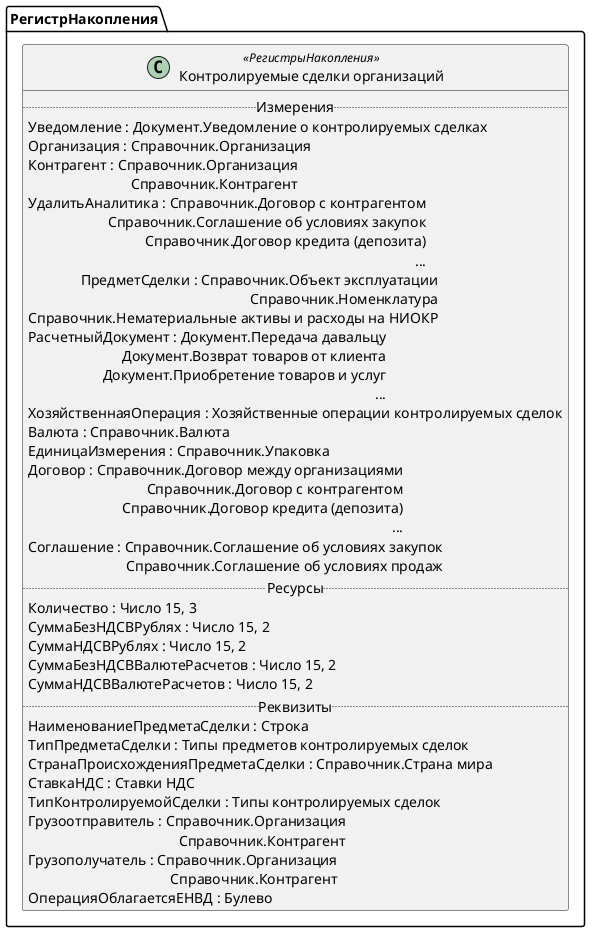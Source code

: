 ﻿@startuml КонтролируемыеСделкиОрганизаций
'!include templates.wsd
'..\include templates.wsd
class РегистрНакопления.КонтролируемыеСделкиОрганизаций as "Контролируемые сделки организаций" <<РегистрыНакопления>>
{
..Измерения..
Уведомление : Документ.Уведомление о контролируемых сделках
Организация : Справочник.Организация
Контрагент : Справочник.Организация\rСправочник.Контрагент
УдалитьАналитика : Справочник.Договор с контрагентом\rСправочник.Соглашение об условиях закупок\rСправочник.Договор кредита (депозита)\r...
ПредметСделки : Справочник.Объект эксплуатации\rСправочник.Номенклатура\rСправочник.Нематериальные активы и расходы на НИОКР
РасчетныйДокумент : Документ.Передача давальцу\rДокумент.Возврат товаров от клиента\rДокумент.Приобретение товаров и услуг\r...
ХозяйственнаяОперация : Хозяйственные операции контролируемых сделок
Валюта : Справочник.Валюта
ЕдиницаИзмерения : Справочник.Упаковка
Договор : Справочник.Договор между организациями\rСправочник.Договор с контрагентом\rСправочник.Договор кредита (депозита)\r...
Соглашение : Справочник.Соглашение об условиях закупок\rСправочник.Соглашение об условиях продаж
..Ресурсы..
Количество : Число 15, 3
СуммаБезНДСВРублях : Число 15, 2
СуммаНДСВРублях : Число 15, 2
СуммаБезНДСВВалютеРасчетов : Число 15, 2
СуммаНДСВВалютеРасчетов : Число 15, 2
..Реквизиты..
НаименованиеПредметаСделки : Строка
ТипПредметаСделки : Типы предметов контролируемых сделок
СтранаПроисхожденияПредметаСделки : Справочник.Страна мира
СтавкаНДС : Ставки НДС
ТипКонтролируемойСделки : Типы контролируемых сделок
Грузоотправитель : Справочник.Организация\rСправочник.Контрагент
Грузополучатель : Справочник.Организация\rСправочник.Контрагент
ОперацияОблагаетсяЕНВД : Булево
}
@enduml
